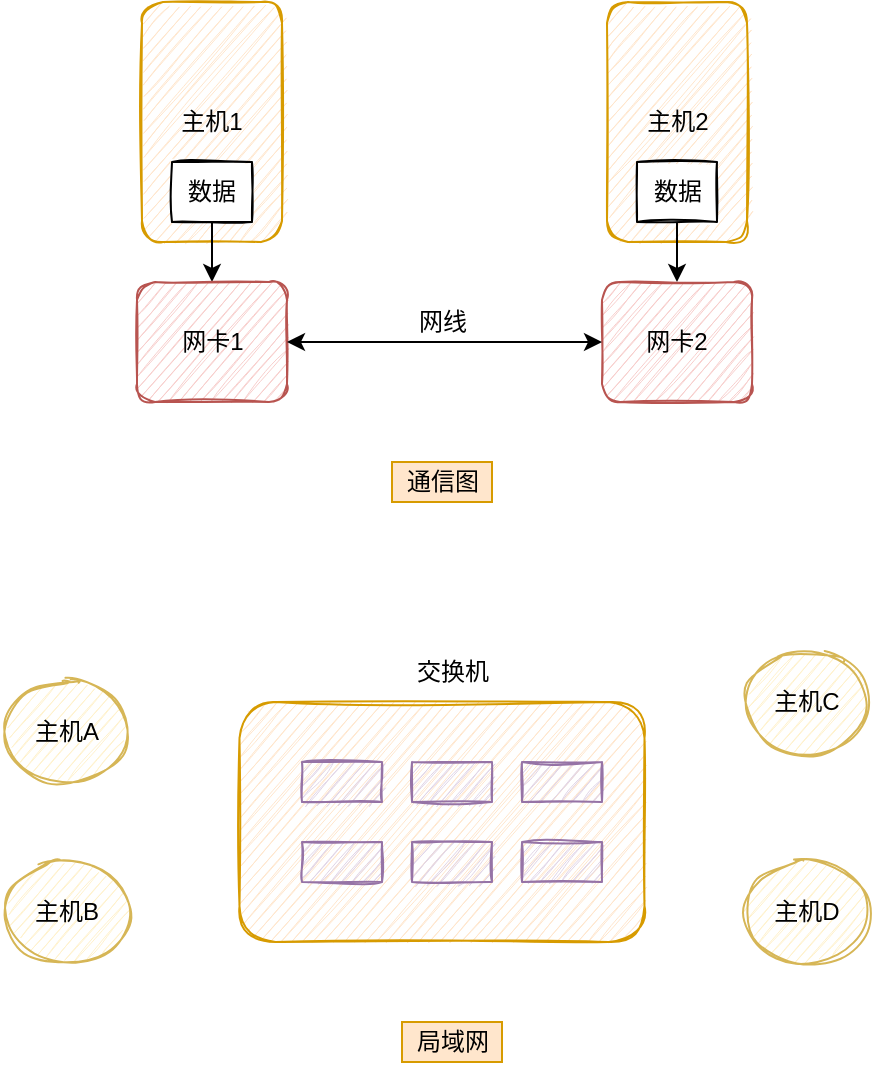 <mxfile>
    <diagram id="c904Yozk7JXvlbW6qJf5" name="第 1 页">
        <mxGraphModel dx="289" dy="497" grid="1" gridSize="10" guides="1" tooltips="1" connect="1" arrows="1" fold="1" page="1" pageScale="1" pageWidth="1600" pageHeight="900" background="none" math="0" shadow="0">
            <root>
                <mxCell id="0"/>
                <mxCell id="1" parent="0"/>
                <mxCell id="13" value="主机1" style="rounded=1;whiteSpace=wrap;html=1;fillColor=#ffe6cc;strokeColor=#d79b00;sketch=1;" vertex="1" parent="1">
                    <mxGeometry x="130" y="100" width="70" height="120" as="geometry"/>
                </mxCell>
                <mxCell id="20" value="" style="edgeStyle=none;html=1;" edge="1" parent="1" source="18" target="19">
                    <mxGeometry relative="1" as="geometry"/>
                </mxCell>
                <mxCell id="18" value="数据" style="rounded=0;whiteSpace=wrap;html=1;sketch=1;" vertex="1" parent="1">
                    <mxGeometry x="145" y="180" width="40" height="30" as="geometry"/>
                </mxCell>
                <mxCell id="19" value="网卡1" style="whiteSpace=wrap;html=1;rounded=1;sketch=1;fillColor=#f8cecc;strokeColor=#b85450;" vertex="1" parent="1">
                    <mxGeometry x="127.5" y="240" width="75" height="60" as="geometry"/>
                </mxCell>
                <mxCell id="21" value="主机2" style="rounded=1;whiteSpace=wrap;html=1;fillColor=#ffe6cc;strokeColor=#d79b00;sketch=1;" vertex="1" parent="1">
                    <mxGeometry x="362.5" y="100" width="70" height="120" as="geometry"/>
                </mxCell>
                <mxCell id="22" value="" style="edgeStyle=none;html=1;" edge="1" parent="1" source="23" target="24">
                    <mxGeometry relative="1" as="geometry"/>
                </mxCell>
                <mxCell id="23" value="数据" style="rounded=0;whiteSpace=wrap;html=1;sketch=1;" vertex="1" parent="1">
                    <mxGeometry x="377.5" y="180" width="40" height="30" as="geometry"/>
                </mxCell>
                <mxCell id="24" value="网卡2" style="whiteSpace=wrap;html=1;rounded=1;sketch=1;fillColor=#f8cecc;strokeColor=#b85450;" vertex="1" parent="1">
                    <mxGeometry x="360" y="240" width="75" height="60" as="geometry"/>
                </mxCell>
                <mxCell id="25" value="" style="endArrow=classic;startArrow=classic;html=1;entryX=0;entryY=0.5;entryDx=0;entryDy=0;exitX=1;exitY=0.5;exitDx=0;exitDy=0;" edge="1" parent="1" source="19" target="24">
                    <mxGeometry width="50" height="50" relative="1" as="geometry">
                        <mxPoint x="280" y="270" as="sourcePoint"/>
                        <mxPoint x="330" y="220" as="targetPoint"/>
                    </mxGeometry>
                </mxCell>
                <mxCell id="26" value="网线" style="text;html=1;align=center;verticalAlign=middle;resizable=0;points=[];autosize=1;strokeColor=none;fillColor=none;" vertex="1" parent="1">
                    <mxGeometry x="260" y="250" width="40" height="20" as="geometry"/>
                </mxCell>
                <mxCell id="27" value="通信图" style="text;html=1;align=center;verticalAlign=middle;resizable=0;points=[];autosize=1;strokeColor=#d79b00;fillColor=#ffe6cc;" vertex="1" parent="1">
                    <mxGeometry x="255" y="330" width="50" height="20" as="geometry"/>
                </mxCell>
                <mxCell id="28" value="局域网" style="text;html=1;align=center;verticalAlign=middle;resizable=0;points=[];autosize=1;strokeColor=#d79b00;fillColor=#ffe6cc;" vertex="1" parent="1">
                    <mxGeometry x="260" y="610" width="50" height="20" as="geometry"/>
                </mxCell>
                <mxCell id="29" value="" style="rounded=1;whiteSpace=wrap;html=1;sketch=1;fillColor=#ffe6cc;strokeColor=#d79b00;" vertex="1" parent="1">
                    <mxGeometry x="178.75" y="450" width="202.5" height="120" as="geometry"/>
                </mxCell>
                <mxCell id="30" value="" style="rounded=0;whiteSpace=wrap;html=1;sketch=1;fillColor=#e1d5e7;strokeColor=#9673a6;" vertex="1" parent="1">
                    <mxGeometry x="210" y="480" width="40" height="20" as="geometry"/>
                </mxCell>
                <mxCell id="31" value="" style="rounded=0;whiteSpace=wrap;html=1;sketch=1;fillColor=#e1d5e7;strokeColor=#9673a6;" vertex="1" parent="1">
                    <mxGeometry x="320" y="480" width="40" height="20" as="geometry"/>
                </mxCell>
                <mxCell id="32" value="" style="rounded=0;whiteSpace=wrap;html=1;sketch=1;fillColor=#e1d5e7;strokeColor=#9673a6;" vertex="1" parent="1">
                    <mxGeometry x="265" y="480" width="40" height="20" as="geometry"/>
                </mxCell>
                <mxCell id="33" value="" style="rounded=0;whiteSpace=wrap;html=1;sketch=1;fillColor=#e1d5e7;strokeColor=#9673a6;" vertex="1" parent="1">
                    <mxGeometry x="210" y="520" width="40" height="20" as="geometry"/>
                </mxCell>
                <mxCell id="34" value="" style="rounded=0;whiteSpace=wrap;html=1;sketch=1;fillColor=#e1d5e7;strokeColor=#9673a6;" vertex="1" parent="1">
                    <mxGeometry x="320" y="520" width="40" height="20" as="geometry"/>
                </mxCell>
                <mxCell id="35" value="" style="rounded=0;whiteSpace=wrap;html=1;sketch=1;fillColor=#e1d5e7;strokeColor=#9673a6;" vertex="1" parent="1">
                    <mxGeometry x="265" y="520" width="40" height="20" as="geometry"/>
                </mxCell>
                <mxCell id="36" value="主机A" style="ellipse;whiteSpace=wrap;html=1;rounded=1;sketch=1;fillColor=#fff2cc;strokeColor=#d6b656;" vertex="1" parent="1">
                    <mxGeometry x="60" y="440" width="65" height="50" as="geometry"/>
                </mxCell>
                <mxCell id="37" value="主机D" style="ellipse;whiteSpace=wrap;html=1;rounded=1;sketch=1;fillColor=#fff2cc;strokeColor=#d6b656;" vertex="1" parent="1">
                    <mxGeometry x="430" y="530" width="65" height="50" as="geometry"/>
                </mxCell>
                <mxCell id="38" value="主机B" style="ellipse;whiteSpace=wrap;html=1;rounded=1;sketch=1;fillColor=#fff2cc;strokeColor=#d6b656;" vertex="1" parent="1">
                    <mxGeometry x="60" y="530" width="65" height="50" as="geometry"/>
                </mxCell>
                <mxCell id="39" value="主机C" style="ellipse;whiteSpace=wrap;html=1;rounded=1;sketch=1;fillColor=#fff2cc;strokeColor=#d6b656;" vertex="1" parent="1">
                    <mxGeometry x="430" y="425" width="65" height="50" as="geometry"/>
                </mxCell>
                <mxCell id="40" value="交换机" style="text;html=1;align=center;verticalAlign=middle;resizable=0;points=[];autosize=1;strokeColor=none;fillColor=none;" vertex="1" parent="1">
                    <mxGeometry x="260" y="425" width="50" height="20" as="geometry"/>
                </mxCell>
            </root>
        </mxGraphModel>
    </diagram>
</mxfile>
